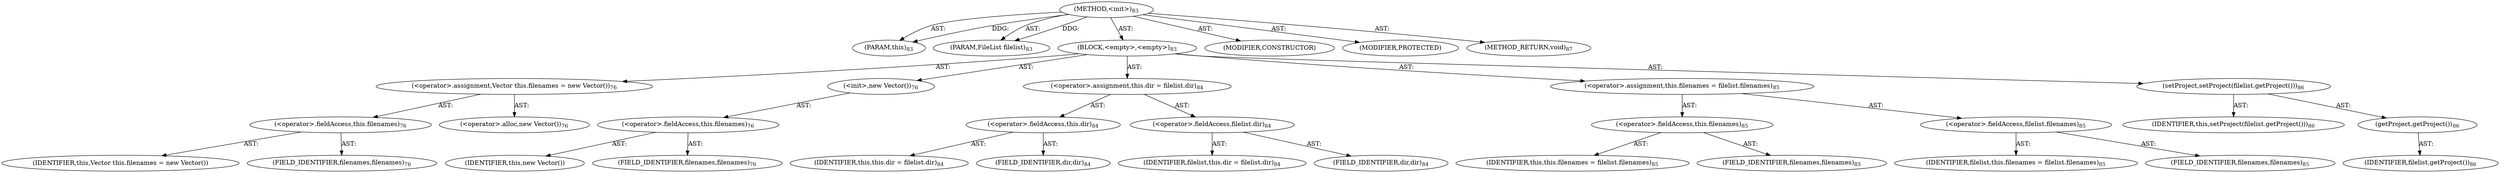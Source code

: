 digraph "&lt;init&gt;" {  
"111669149697" [label = <(METHOD,&lt;init&gt;)<SUB>83</SUB>> ]
"115964116999" [label = <(PARAM,this)<SUB>83</SUB>> ]
"115964117000" [label = <(PARAM,FileList filelist)<SUB>83</SUB>> ]
"25769803777" [label = <(BLOCK,&lt;empty&gt;,&lt;empty&gt;)<SUB>83</SUB>> ]
"30064771078" [label = <(&lt;operator&gt;.assignment,Vector this.filenames = new Vector())<SUB>76</SUB>> ]
"30064771079" [label = <(&lt;operator&gt;.fieldAccess,this.filenames)<SUB>76</SUB>> ]
"68719476758" [label = <(IDENTIFIER,this,Vector this.filenames = new Vector())> ]
"55834574850" [label = <(FIELD_IDENTIFIER,filenames,filenames)<SUB>76</SUB>> ]
"30064771080" [label = <(&lt;operator&gt;.alloc,new Vector())<SUB>76</SUB>> ]
"30064771081" [label = <(&lt;init&gt;,new Vector())<SUB>76</SUB>> ]
"30064771082" [label = <(&lt;operator&gt;.fieldAccess,this.filenames)<SUB>76</SUB>> ]
"68719476759" [label = <(IDENTIFIER,this,new Vector())> ]
"55834574851" [label = <(FIELD_IDENTIFIER,filenames,filenames)<SUB>76</SUB>> ]
"30064771083" [label = <(&lt;operator&gt;.assignment,this.dir = filelist.dir)<SUB>84</SUB>> ]
"30064771084" [label = <(&lt;operator&gt;.fieldAccess,this.dir)<SUB>84</SUB>> ]
"68719476753" [label = <(IDENTIFIER,this,this.dir = filelist.dir)<SUB>84</SUB>> ]
"55834574852" [label = <(FIELD_IDENTIFIER,dir,dir)<SUB>84</SUB>> ]
"30064771085" [label = <(&lt;operator&gt;.fieldAccess,filelist.dir)<SUB>84</SUB>> ]
"68719476760" [label = <(IDENTIFIER,filelist,this.dir = filelist.dir)<SUB>84</SUB>> ]
"55834574853" [label = <(FIELD_IDENTIFIER,dir,dir)<SUB>84</SUB>> ]
"30064771086" [label = <(&lt;operator&gt;.assignment,this.filenames = filelist.filenames)<SUB>85</SUB>> ]
"30064771087" [label = <(&lt;operator&gt;.fieldAccess,this.filenames)<SUB>85</SUB>> ]
"68719476754" [label = <(IDENTIFIER,this,this.filenames = filelist.filenames)<SUB>85</SUB>> ]
"55834574854" [label = <(FIELD_IDENTIFIER,filenames,filenames)<SUB>85</SUB>> ]
"30064771088" [label = <(&lt;operator&gt;.fieldAccess,filelist.filenames)<SUB>85</SUB>> ]
"68719476761" [label = <(IDENTIFIER,filelist,this.filenames = filelist.filenames)<SUB>85</SUB>> ]
"55834574855" [label = <(FIELD_IDENTIFIER,filenames,filenames)<SUB>85</SUB>> ]
"30064771089" [label = <(setProject,setProject(filelist.getProject()))<SUB>86</SUB>> ]
"68719476755" [label = <(IDENTIFIER,this,setProject(filelist.getProject()))<SUB>86</SUB>> ]
"30064771090" [label = <(getProject,getProject())<SUB>86</SUB>> ]
"68719476762" [label = <(IDENTIFIER,filelist,getProject())<SUB>86</SUB>> ]
"133143986180" [label = <(MODIFIER,CONSTRUCTOR)> ]
"133143986181" [label = <(MODIFIER,PROTECTED)> ]
"128849018881" [label = <(METHOD_RETURN,void)<SUB>87</SUB>> ]
  "111669149697" -> "115964116999"  [ label = "AST: "] 
  "111669149697" -> "115964117000"  [ label = "AST: "] 
  "111669149697" -> "25769803777"  [ label = "AST: "] 
  "111669149697" -> "133143986180"  [ label = "AST: "] 
  "111669149697" -> "133143986181"  [ label = "AST: "] 
  "111669149697" -> "128849018881"  [ label = "AST: "] 
  "25769803777" -> "30064771078"  [ label = "AST: "] 
  "25769803777" -> "30064771081"  [ label = "AST: "] 
  "25769803777" -> "30064771083"  [ label = "AST: "] 
  "25769803777" -> "30064771086"  [ label = "AST: "] 
  "25769803777" -> "30064771089"  [ label = "AST: "] 
  "30064771078" -> "30064771079"  [ label = "AST: "] 
  "30064771078" -> "30064771080"  [ label = "AST: "] 
  "30064771079" -> "68719476758"  [ label = "AST: "] 
  "30064771079" -> "55834574850"  [ label = "AST: "] 
  "30064771081" -> "30064771082"  [ label = "AST: "] 
  "30064771082" -> "68719476759"  [ label = "AST: "] 
  "30064771082" -> "55834574851"  [ label = "AST: "] 
  "30064771083" -> "30064771084"  [ label = "AST: "] 
  "30064771083" -> "30064771085"  [ label = "AST: "] 
  "30064771084" -> "68719476753"  [ label = "AST: "] 
  "30064771084" -> "55834574852"  [ label = "AST: "] 
  "30064771085" -> "68719476760"  [ label = "AST: "] 
  "30064771085" -> "55834574853"  [ label = "AST: "] 
  "30064771086" -> "30064771087"  [ label = "AST: "] 
  "30064771086" -> "30064771088"  [ label = "AST: "] 
  "30064771087" -> "68719476754"  [ label = "AST: "] 
  "30064771087" -> "55834574854"  [ label = "AST: "] 
  "30064771088" -> "68719476761"  [ label = "AST: "] 
  "30064771088" -> "55834574855"  [ label = "AST: "] 
  "30064771089" -> "68719476755"  [ label = "AST: "] 
  "30064771089" -> "30064771090"  [ label = "AST: "] 
  "30064771090" -> "68719476762"  [ label = "AST: "] 
  "111669149697" -> "115964116999"  [ label = "DDG: "] 
  "111669149697" -> "115964117000"  [ label = "DDG: "] 
}
